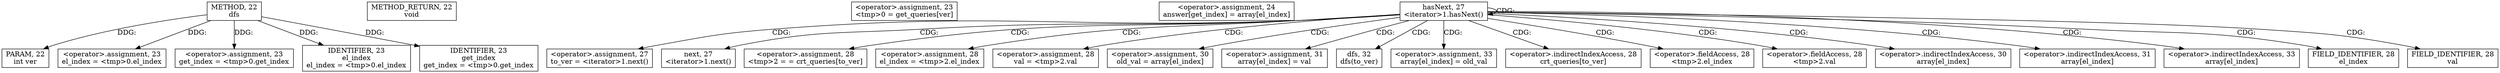 digraph "dfs" {  
node [shape="rect"];  
"111669149697" [label = <METHOD, 22<BR/>dfs> ]
"128849018880" [label = <METHOD_RETURN, 22<BR/>void> ]
"115964116992" [label = <PARAM, 22<BR/>int ver> ]
"30064771072" [label = <&lt;operator&gt;.assignment, 23<BR/>&lt;tmp&gt;0 = get_queries[ver]> ]
"30064771074" [label = <&lt;operator&gt;.assignment, 23<BR/>el_index = &lt;tmp&gt;0.el_index> ]
"30064771076" [label = <&lt;operator&gt;.assignment, 23<BR/>get_index = &lt;tmp&gt;0.get_index> ]
"30064771078" [label = <&lt;operator&gt;.assignment, 24<BR/>answer[get_index] = array[el_index]> ]
"68719476739" [label = <IDENTIFIER, 23<BR/>el_index<BR/>el_index = &lt;tmp&gt;0.el_index> ]
"68719476741" [label = <IDENTIFIER, 23<BR/>get_index<BR/>get_index = &lt;tmp&gt;0.get_index> ]
"30064771084" [label = <hasNext, 27<BR/>&lt;iterator&gt;1.hasNext()> ]
"30064771085" [label = <&lt;operator&gt;.assignment, 27<BR/>to_ver = &lt;iterator&gt;1.next()> ]
"30064771086" [label = <next, 27<BR/>&lt;iterator&gt;1.next()> ]
"30064771087" [label = <&lt;operator&gt;.assignment, 28<BR/>&lt;tmp&gt;2 = = crt_queries[to_ver]> ]
"30064771089" [label = <&lt;operator&gt;.assignment, 28<BR/>el_index = &lt;tmp&gt;2.el_index> ]
"30064771091" [label = <&lt;operator&gt;.assignment, 28<BR/>val = &lt;tmp&gt;2.val> ]
"30064771093" [label = <&lt;operator&gt;.assignment, 30<BR/>old_val = array[el_index]> ]
"30064771095" [label = <&lt;operator&gt;.assignment, 31<BR/>array[el_index] = val> ]
"30064771097" [label = <dfs, 32<BR/>dfs(to_ver)> ]
"30064771098" [label = <&lt;operator&gt;.assignment, 33<BR/>array[el_index] = old_val> ]
"30064771088" [label = <&lt;operator&gt;.indirectIndexAccess, 28<BR/>crt_queries[to_ver]> ]
"30064771090" [label = <&lt;operator&gt;.fieldAccess, 28<BR/>&lt;tmp&gt;2.el_index> ]
"30064771092" [label = <&lt;operator&gt;.fieldAccess, 28<BR/>&lt;tmp&gt;2.val> ]
"30064771094" [label = <&lt;operator&gt;.indirectIndexAccess, 30<BR/>array[el_index]> ]
"30064771096" [label = <&lt;operator&gt;.indirectIndexAccess, 31<BR/>array[el_index]> ]
"30064771099" [label = <&lt;operator&gt;.indirectIndexAccess, 33<BR/>array[el_index]> ]
"55834574850" [label = <FIELD_IDENTIFIER, 28<BR/>el_index> ]
"55834574851" [label = <FIELD_IDENTIFIER, 28<BR/>val> ]
  "111669149697" -> "115964116992"  [ label = "DDG: "] 
  "111669149697" -> "30064771074"  [ label = "DDG: "] 
  "111669149697" -> "30064771076"  [ label = "DDG: "] 
  "111669149697" -> "68719476739"  [ label = "DDG: "] 
  "111669149697" -> "68719476741"  [ label = "DDG: "] 
  "30064771084" -> "55834574850"  [ label = "CDG: "] 
  "30064771084" -> "55834574851"  [ label = "CDG: "] 
  "30064771084" -> "30064771086"  [ label = "CDG: "] 
  "30064771084" -> "30064771087"  [ label = "CDG: "] 
  "30064771084" -> "30064771084"  [ label = "CDG: "] 
  "30064771084" -> "30064771085"  [ label = "CDG: "] 
  "30064771084" -> "30064771090"  [ label = "CDG: "] 
  "30064771084" -> "30064771091"  [ label = "CDG: "] 
  "30064771084" -> "30064771088"  [ label = "CDG: "] 
  "30064771084" -> "30064771089"  [ label = "CDG: "] 
  "30064771084" -> "30064771094"  [ label = "CDG: "] 
  "30064771084" -> "30064771095"  [ label = "CDG: "] 
  "30064771084" -> "30064771092"  [ label = "CDG: "] 
  "30064771084" -> "30064771093"  [ label = "CDG: "] 
  "30064771084" -> "30064771098"  [ label = "CDG: "] 
  "30064771084" -> "30064771099"  [ label = "CDG: "] 
  "30064771084" -> "30064771096"  [ label = "CDG: "] 
  "30064771084" -> "30064771097"  [ label = "CDG: "] 
}
